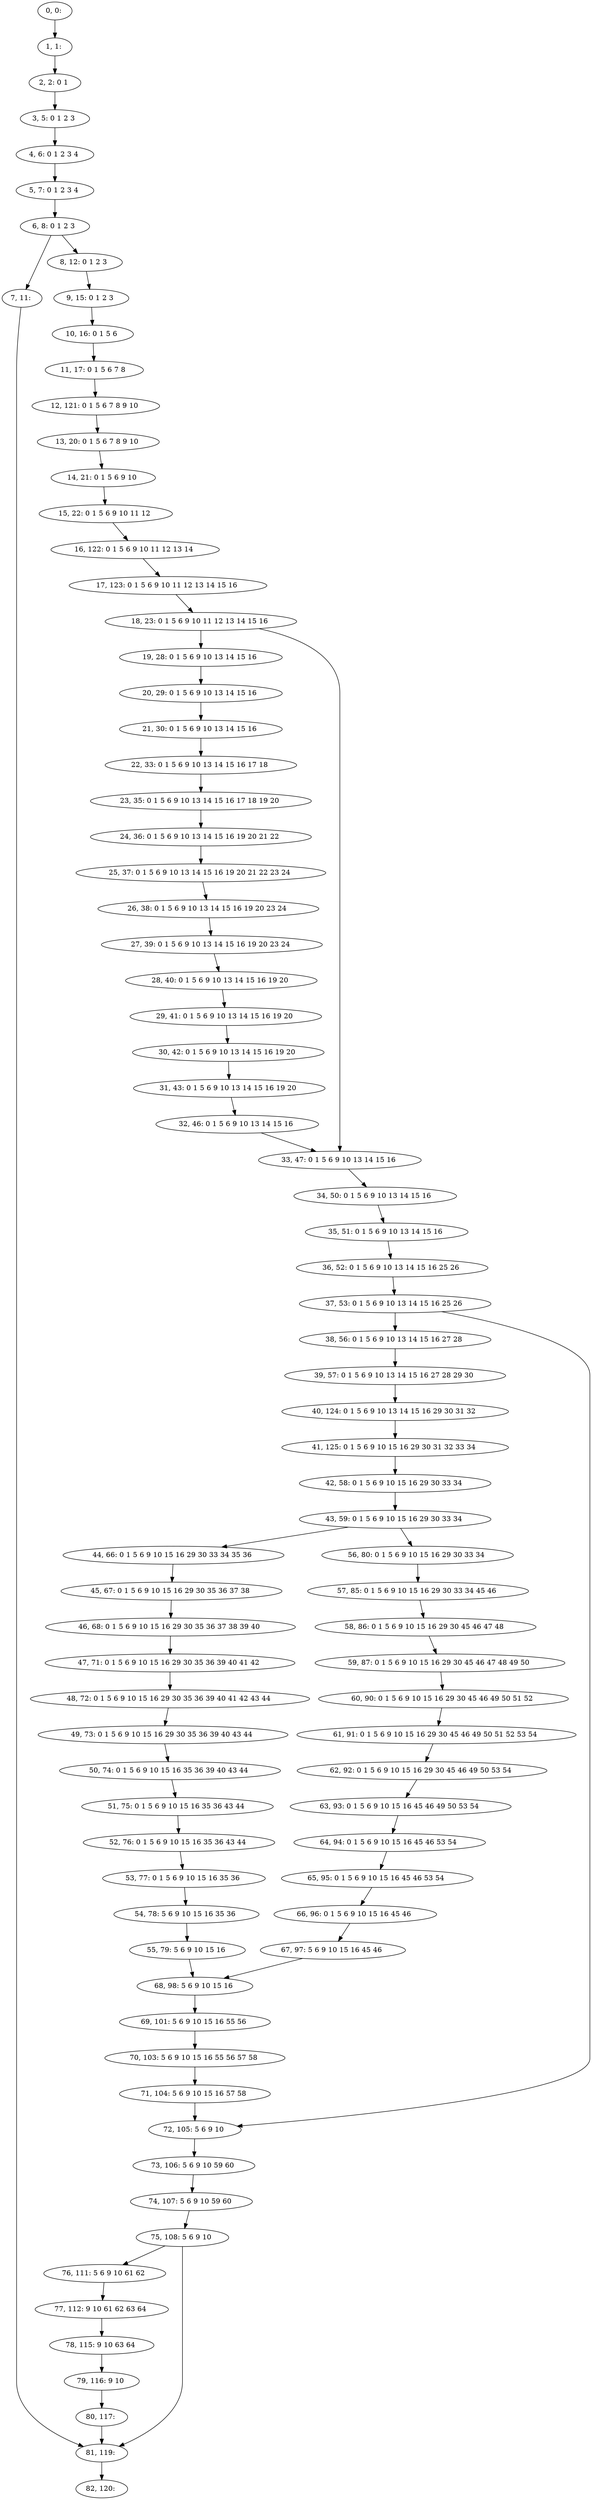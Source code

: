 digraph G {
0[label="0, 0: "];
1[label="1, 1: "];
2[label="2, 2: 0 1 "];
3[label="3, 5: 0 1 2 3 "];
4[label="4, 6: 0 1 2 3 4 "];
5[label="5, 7: 0 1 2 3 4 "];
6[label="6, 8: 0 1 2 3 "];
7[label="7, 11: "];
8[label="8, 12: 0 1 2 3 "];
9[label="9, 15: 0 1 2 3 "];
10[label="10, 16: 0 1 5 6 "];
11[label="11, 17: 0 1 5 6 7 8 "];
12[label="12, 121: 0 1 5 6 7 8 9 10 "];
13[label="13, 20: 0 1 5 6 7 8 9 10 "];
14[label="14, 21: 0 1 5 6 9 10 "];
15[label="15, 22: 0 1 5 6 9 10 11 12 "];
16[label="16, 122: 0 1 5 6 9 10 11 12 13 14 "];
17[label="17, 123: 0 1 5 6 9 10 11 12 13 14 15 16 "];
18[label="18, 23: 0 1 5 6 9 10 11 12 13 14 15 16 "];
19[label="19, 28: 0 1 5 6 9 10 13 14 15 16 "];
20[label="20, 29: 0 1 5 6 9 10 13 14 15 16 "];
21[label="21, 30: 0 1 5 6 9 10 13 14 15 16 "];
22[label="22, 33: 0 1 5 6 9 10 13 14 15 16 17 18 "];
23[label="23, 35: 0 1 5 6 9 10 13 14 15 16 17 18 19 20 "];
24[label="24, 36: 0 1 5 6 9 10 13 14 15 16 19 20 21 22 "];
25[label="25, 37: 0 1 5 6 9 10 13 14 15 16 19 20 21 22 23 24 "];
26[label="26, 38: 0 1 5 6 9 10 13 14 15 16 19 20 23 24 "];
27[label="27, 39: 0 1 5 6 9 10 13 14 15 16 19 20 23 24 "];
28[label="28, 40: 0 1 5 6 9 10 13 14 15 16 19 20 "];
29[label="29, 41: 0 1 5 6 9 10 13 14 15 16 19 20 "];
30[label="30, 42: 0 1 5 6 9 10 13 14 15 16 19 20 "];
31[label="31, 43: 0 1 5 6 9 10 13 14 15 16 19 20 "];
32[label="32, 46: 0 1 5 6 9 10 13 14 15 16 "];
33[label="33, 47: 0 1 5 6 9 10 13 14 15 16 "];
34[label="34, 50: 0 1 5 6 9 10 13 14 15 16 "];
35[label="35, 51: 0 1 5 6 9 10 13 14 15 16 "];
36[label="36, 52: 0 1 5 6 9 10 13 14 15 16 25 26 "];
37[label="37, 53: 0 1 5 6 9 10 13 14 15 16 25 26 "];
38[label="38, 56: 0 1 5 6 9 10 13 14 15 16 27 28 "];
39[label="39, 57: 0 1 5 6 9 10 13 14 15 16 27 28 29 30 "];
40[label="40, 124: 0 1 5 6 9 10 13 14 15 16 29 30 31 32 "];
41[label="41, 125: 0 1 5 6 9 10 15 16 29 30 31 32 33 34 "];
42[label="42, 58: 0 1 5 6 9 10 15 16 29 30 33 34 "];
43[label="43, 59: 0 1 5 6 9 10 15 16 29 30 33 34 "];
44[label="44, 66: 0 1 5 6 9 10 15 16 29 30 33 34 35 36 "];
45[label="45, 67: 0 1 5 6 9 10 15 16 29 30 35 36 37 38 "];
46[label="46, 68: 0 1 5 6 9 10 15 16 29 30 35 36 37 38 39 40 "];
47[label="47, 71: 0 1 5 6 9 10 15 16 29 30 35 36 39 40 41 42 "];
48[label="48, 72: 0 1 5 6 9 10 15 16 29 30 35 36 39 40 41 42 43 44 "];
49[label="49, 73: 0 1 5 6 9 10 15 16 29 30 35 36 39 40 43 44 "];
50[label="50, 74: 0 1 5 6 9 10 15 16 35 36 39 40 43 44 "];
51[label="51, 75: 0 1 5 6 9 10 15 16 35 36 43 44 "];
52[label="52, 76: 0 1 5 6 9 10 15 16 35 36 43 44 "];
53[label="53, 77: 0 1 5 6 9 10 15 16 35 36 "];
54[label="54, 78: 5 6 9 10 15 16 35 36 "];
55[label="55, 79: 5 6 9 10 15 16 "];
56[label="56, 80: 0 1 5 6 9 10 15 16 29 30 33 34 "];
57[label="57, 85: 0 1 5 6 9 10 15 16 29 30 33 34 45 46 "];
58[label="58, 86: 0 1 5 6 9 10 15 16 29 30 45 46 47 48 "];
59[label="59, 87: 0 1 5 6 9 10 15 16 29 30 45 46 47 48 49 50 "];
60[label="60, 90: 0 1 5 6 9 10 15 16 29 30 45 46 49 50 51 52 "];
61[label="61, 91: 0 1 5 6 9 10 15 16 29 30 45 46 49 50 51 52 53 54 "];
62[label="62, 92: 0 1 5 6 9 10 15 16 29 30 45 46 49 50 53 54 "];
63[label="63, 93: 0 1 5 6 9 10 15 16 45 46 49 50 53 54 "];
64[label="64, 94: 0 1 5 6 9 10 15 16 45 46 53 54 "];
65[label="65, 95: 0 1 5 6 9 10 15 16 45 46 53 54 "];
66[label="66, 96: 0 1 5 6 9 10 15 16 45 46 "];
67[label="67, 97: 5 6 9 10 15 16 45 46 "];
68[label="68, 98: 5 6 9 10 15 16 "];
69[label="69, 101: 5 6 9 10 15 16 55 56 "];
70[label="70, 103: 5 6 9 10 15 16 55 56 57 58 "];
71[label="71, 104: 5 6 9 10 15 16 57 58 "];
72[label="72, 105: 5 6 9 10 "];
73[label="73, 106: 5 6 9 10 59 60 "];
74[label="74, 107: 5 6 9 10 59 60 "];
75[label="75, 108: 5 6 9 10 "];
76[label="76, 111: 5 6 9 10 61 62 "];
77[label="77, 112: 9 10 61 62 63 64 "];
78[label="78, 115: 9 10 63 64 "];
79[label="79, 116: 9 10 "];
80[label="80, 117: "];
81[label="81, 119: "];
82[label="82, 120: "];
0->1 ;
1->2 ;
2->3 ;
3->4 ;
4->5 ;
5->6 ;
6->7 ;
6->8 ;
7->81 ;
8->9 ;
9->10 ;
10->11 ;
11->12 ;
12->13 ;
13->14 ;
14->15 ;
15->16 ;
16->17 ;
17->18 ;
18->19 ;
18->33 ;
19->20 ;
20->21 ;
21->22 ;
22->23 ;
23->24 ;
24->25 ;
25->26 ;
26->27 ;
27->28 ;
28->29 ;
29->30 ;
30->31 ;
31->32 ;
32->33 ;
33->34 ;
34->35 ;
35->36 ;
36->37 ;
37->38 ;
37->72 ;
38->39 ;
39->40 ;
40->41 ;
41->42 ;
42->43 ;
43->44 ;
43->56 ;
44->45 ;
45->46 ;
46->47 ;
47->48 ;
48->49 ;
49->50 ;
50->51 ;
51->52 ;
52->53 ;
53->54 ;
54->55 ;
55->68 ;
56->57 ;
57->58 ;
58->59 ;
59->60 ;
60->61 ;
61->62 ;
62->63 ;
63->64 ;
64->65 ;
65->66 ;
66->67 ;
67->68 ;
68->69 ;
69->70 ;
70->71 ;
71->72 ;
72->73 ;
73->74 ;
74->75 ;
75->76 ;
75->81 ;
76->77 ;
77->78 ;
78->79 ;
79->80 ;
80->81 ;
81->82 ;
}
